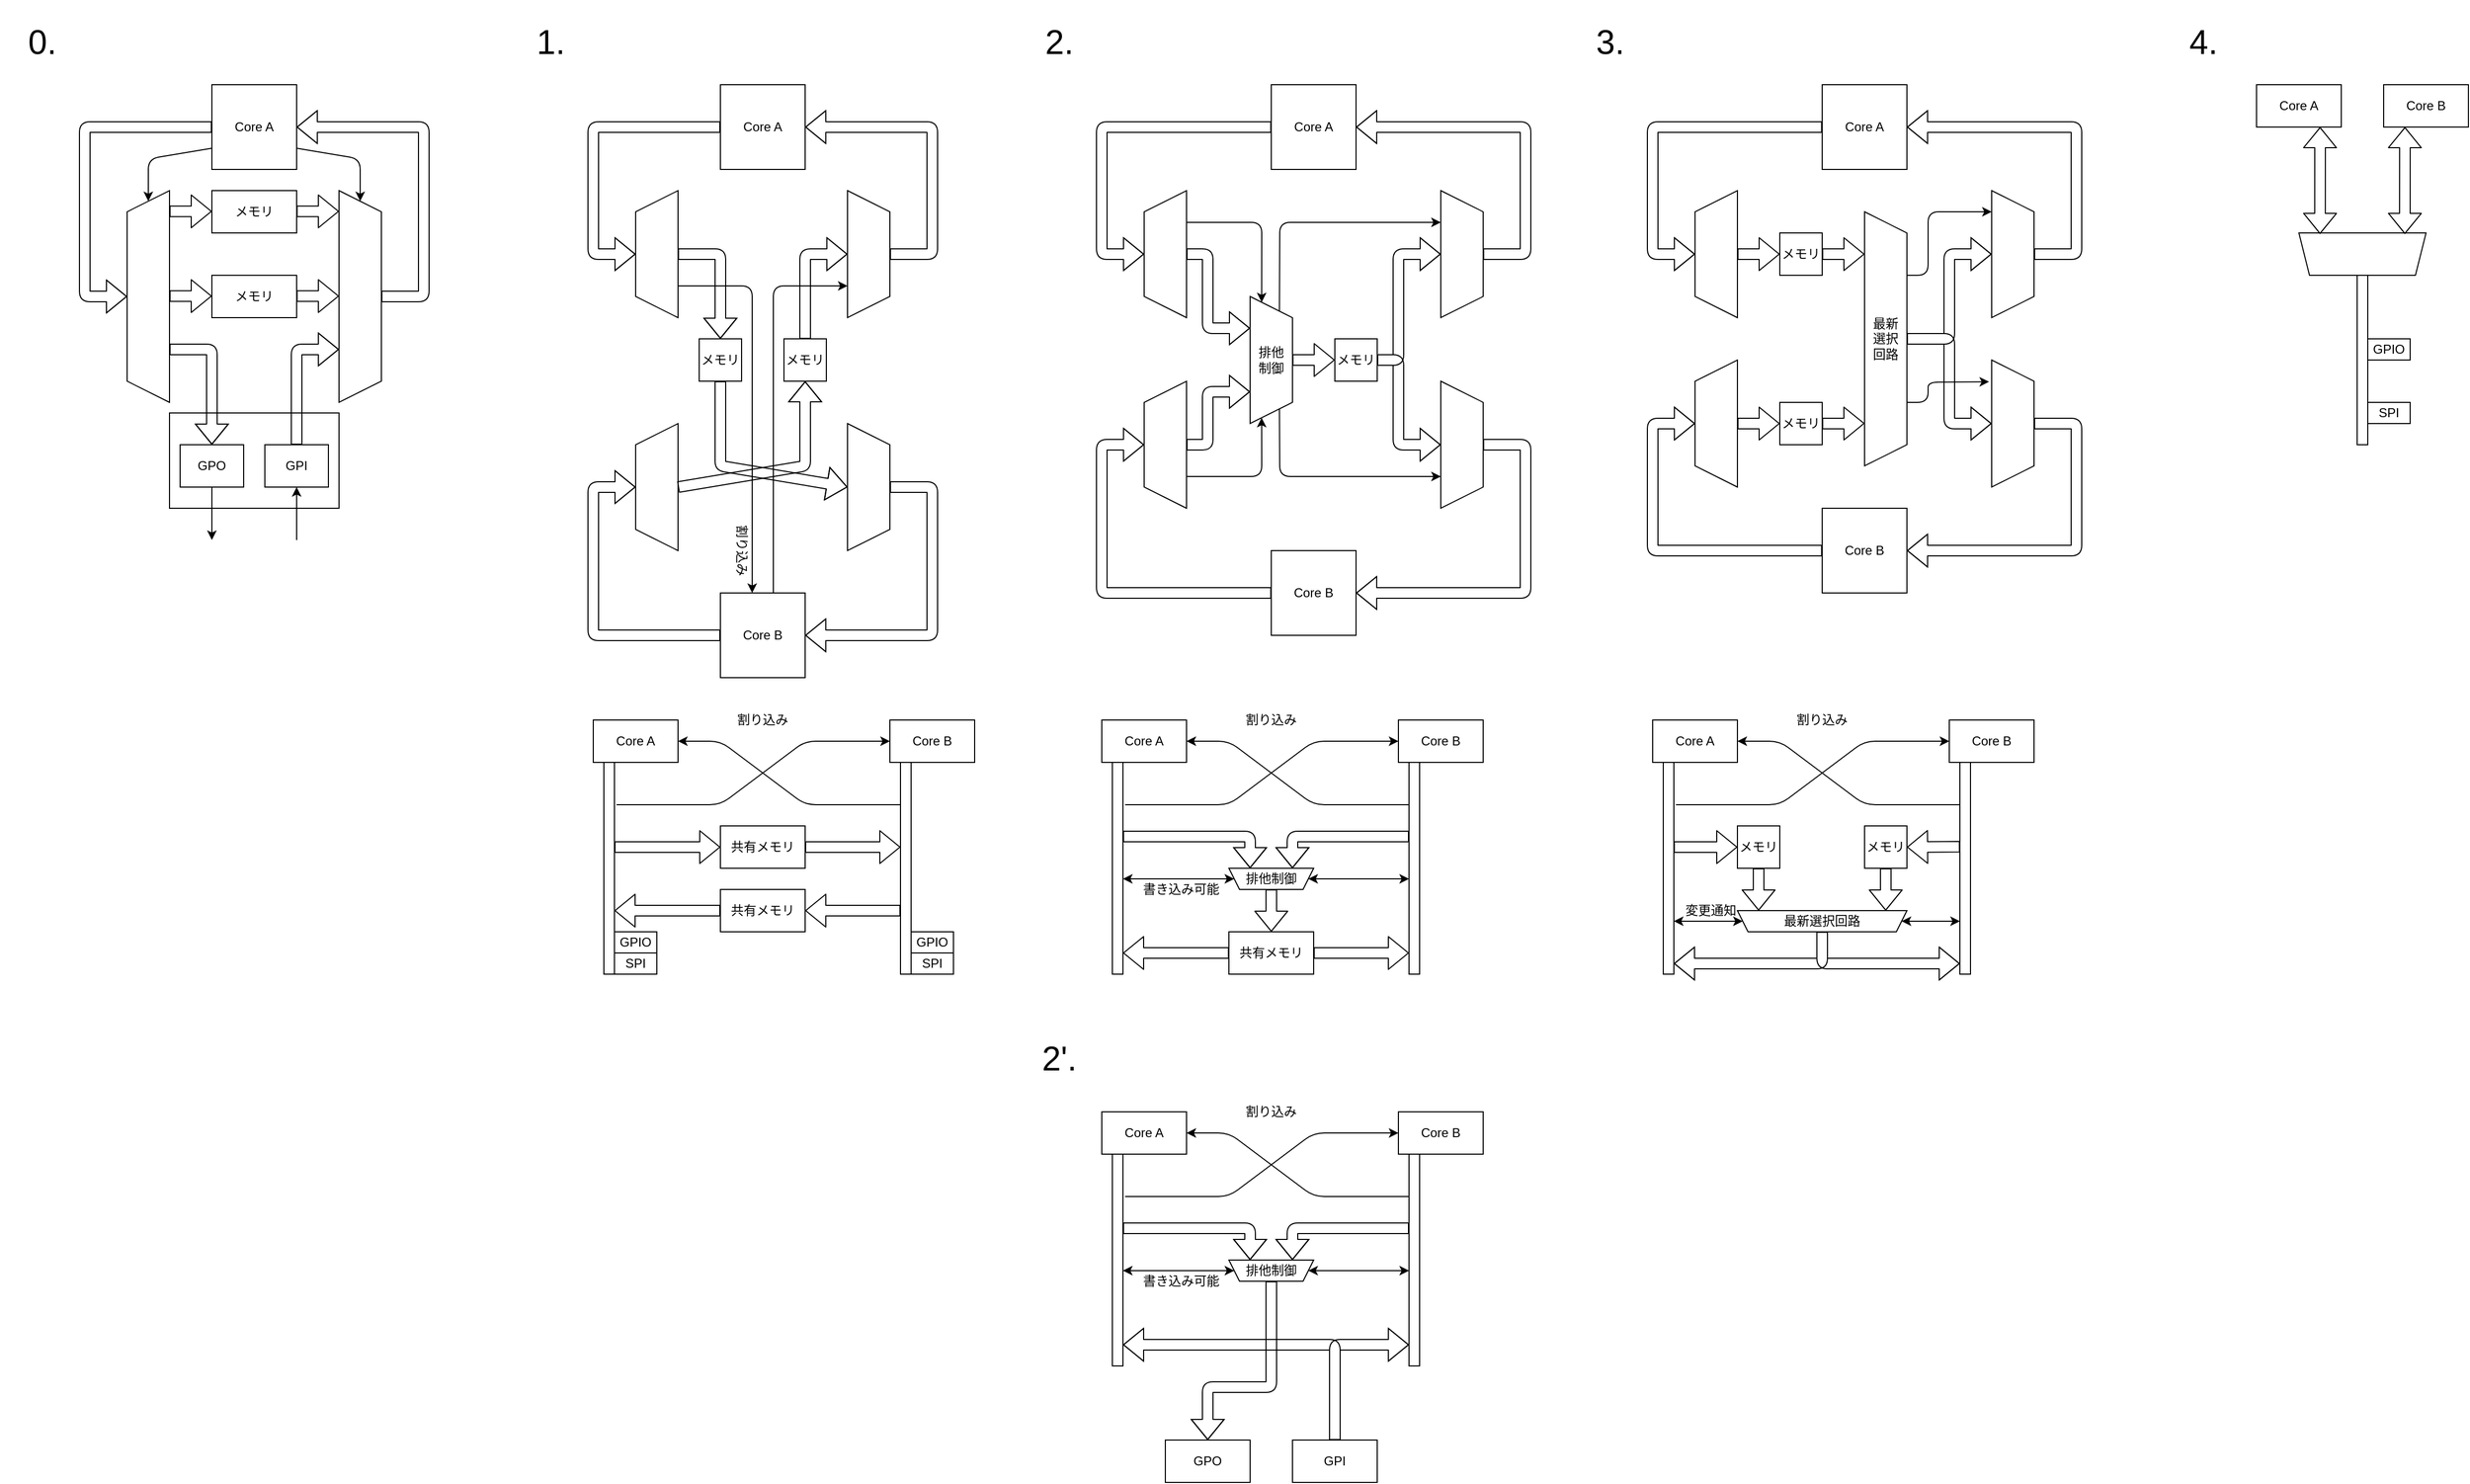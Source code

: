 <mxfile>
    <diagram id="HyEuD2uXSpXf9NE_xbJ0" name="ページ1">
        <mxGraphModel dx="564" dy="654" grid="1" gridSize="10" guides="1" tooltips="1" connect="1" arrows="1" fold="1" page="1" pageScale="1" pageWidth="3300" pageHeight="4681" math="0" shadow="0">
            <root>
                <mxCell id="0"/>
                <mxCell id="1" parent="0"/>
                <mxCell id="114" value="" style="rounded=0;whiteSpace=wrap;html=1;" vertex="1" parent="1">
                    <mxGeometry x="160" y="390" width="160" height="90" as="geometry"/>
                </mxCell>
                <mxCell id="22" value="&lt;font style=&quot;font-size: 32px&quot;&gt;1.&lt;/font&gt;" style="text;html=1;strokeColor=none;fillColor=none;align=center;verticalAlign=middle;whiteSpace=wrap;rounded=0;" parent="1" vertex="1">
                    <mxGeometry x="480" width="80" height="80" as="geometry"/>
                </mxCell>
                <mxCell id="23" value="&lt;font style=&quot;font-size: 32px&quot;&gt;2.&lt;/font&gt;" style="text;html=1;strokeColor=none;fillColor=none;align=center;verticalAlign=middle;whiteSpace=wrap;rounded=0;" parent="1" vertex="1">
                    <mxGeometry x="960" width="80" height="80" as="geometry"/>
                </mxCell>
                <mxCell id="24" value="" style="rounded=0;whiteSpace=wrap;html=1;align=left;" parent="1" vertex="1">
                    <mxGeometry x="2225" y="260" width="10" height="160" as="geometry"/>
                </mxCell>
                <mxCell id="25" value="Core A" style="rounded=0;whiteSpace=wrap;html=1;" parent="1" vertex="1">
                    <mxGeometry x="2130" y="80" width="80" height="40" as="geometry"/>
                </mxCell>
                <mxCell id="26" value="Core B" style="rounded=0;whiteSpace=wrap;html=1;" parent="1" vertex="1">
                    <mxGeometry x="2250" y="80" width="80" height="40" as="geometry"/>
                </mxCell>
                <mxCell id="28" value="" style="shape=trapezoid;perimeter=trapezoidPerimeter;whiteSpace=wrap;html=1;fixedSize=1;align=left;direction=west;size=10;" parent="1" vertex="1">
                    <mxGeometry x="2170" y="220" width="120" height="40" as="geometry"/>
                </mxCell>
                <mxCell id="29" value="" style="shape=flexArrow;endArrow=classic;startArrow=classic;html=1;entryX=0.75;entryY=1;entryDx=0;entryDy=0;exitX=0.834;exitY=0.975;exitDx=0;exitDy=0;exitPerimeter=0;" parent="1" source="28" target="25" edge="1">
                    <mxGeometry width="50" height="50" relative="1" as="geometry">
                        <mxPoint x="2120" y="200" as="sourcePoint"/>
                        <mxPoint x="2240" y="510" as="targetPoint"/>
                    </mxGeometry>
                </mxCell>
                <mxCell id="30" value="" style="shape=flexArrow;endArrow=classic;startArrow=classic;html=1;entryX=0.75;entryY=1;entryDx=0;entryDy=0;exitX=0.834;exitY=0.975;exitDx=0;exitDy=0;exitPerimeter=0;" parent="1" edge="1">
                    <mxGeometry width="50" height="50" relative="1" as="geometry">
                        <mxPoint x="2270" y="221" as="sourcePoint"/>
                        <mxPoint x="2270.08" y="120" as="targetPoint"/>
                    </mxGeometry>
                </mxCell>
                <mxCell id="33" value="SPI" style="rounded=0;whiteSpace=wrap;html=1;align=center;" parent="1" vertex="1">
                    <mxGeometry x="2235" y="380" width="40" height="20" as="geometry"/>
                </mxCell>
                <mxCell id="34" value="GPIO" style="rounded=0;whiteSpace=wrap;html=1;align=center;" parent="1" vertex="1">
                    <mxGeometry x="2235" y="320" width="40" height="20" as="geometry"/>
                </mxCell>
                <mxCell id="53" value="&lt;font style=&quot;font-size: 32px&quot;&gt;4.&lt;/font&gt;" style="text;html=1;strokeColor=none;fillColor=none;align=center;verticalAlign=middle;whiteSpace=wrap;rounded=0;" parent="1" vertex="1">
                    <mxGeometry x="2040" width="80" height="80" as="geometry"/>
                </mxCell>
                <mxCell id="58" value="&lt;font style=&quot;font-size: 32px&quot;&gt;2'.&lt;/font&gt;" style="text;html=1;strokeColor=none;fillColor=none;align=center;verticalAlign=middle;whiteSpace=wrap;rounded=0;" parent="1" vertex="1">
                    <mxGeometry x="960" y="960" width="80" height="80" as="geometry"/>
                </mxCell>
                <mxCell id="79" value="&lt;font style=&quot;font-size: 32px&quot;&gt;0.&lt;/font&gt;" style="text;html=1;strokeColor=none;fillColor=none;align=center;verticalAlign=middle;whiteSpace=wrap;rounded=0;" vertex="1" parent="1">
                    <mxGeometry width="80" height="80" as="geometry"/>
                </mxCell>
                <mxCell id="80" value="Core A" style="rounded=0;whiteSpace=wrap;html=1;" vertex="1" parent="1">
                    <mxGeometry x="200" y="80" width="80" height="80" as="geometry"/>
                </mxCell>
                <mxCell id="87" value="GPO" style="rounded=0;whiteSpace=wrap;html=1;" vertex="1" parent="1">
                    <mxGeometry x="170" y="420" width="60" height="40" as="geometry"/>
                </mxCell>
                <mxCell id="88" value="メモリ" style="rounded=0;whiteSpace=wrap;html=1;" vertex="1" parent="1">
                    <mxGeometry x="200" y="180" width="80" height="40" as="geometry"/>
                </mxCell>
                <mxCell id="91" value="" style="shape=trapezoid;perimeter=trapezoidPerimeter;whiteSpace=wrap;html=1;fixedSize=1;direction=north;" vertex="1" parent="1">
                    <mxGeometry x="120" y="180" width="40" height="200" as="geometry"/>
                </mxCell>
                <mxCell id="92" value="" style="shape=flexArrow;endArrow=classic;html=1;" edge="1" parent="1">
                    <mxGeometry width="50" height="50" relative="1" as="geometry">
                        <mxPoint x="160" y="199.58" as="sourcePoint"/>
                        <mxPoint x="200" y="199.58" as="targetPoint"/>
                    </mxGeometry>
                </mxCell>
                <mxCell id="93" value="メモリ" style="rounded=0;whiteSpace=wrap;html=1;" vertex="1" parent="1">
                    <mxGeometry x="200" y="260" width="80" height="40" as="geometry"/>
                </mxCell>
                <mxCell id="94" value="" style="shape=flexArrow;endArrow=classic;html=1;" edge="1" parent="1">
                    <mxGeometry width="50" height="50" relative="1" as="geometry">
                        <mxPoint x="160" y="279.58" as="sourcePoint"/>
                        <mxPoint x="200" y="279.58" as="targetPoint"/>
                    </mxGeometry>
                </mxCell>
                <mxCell id="99" value="" style="shape=flexArrow;endArrow=classic;html=1;" edge="1" parent="1">
                    <mxGeometry width="50" height="50" relative="1" as="geometry">
                        <mxPoint x="280" y="199.58" as="sourcePoint"/>
                        <mxPoint x="320" y="199.58" as="targetPoint"/>
                    </mxGeometry>
                </mxCell>
                <mxCell id="100" value="" style="shape=flexArrow;endArrow=classic;html=1;" edge="1" parent="1">
                    <mxGeometry width="50" height="50" relative="1" as="geometry">
                        <mxPoint x="280" y="279.58" as="sourcePoint"/>
                        <mxPoint x="320" y="279.58" as="targetPoint"/>
                    </mxGeometry>
                </mxCell>
                <mxCell id="101" value="" style="shape=trapezoid;perimeter=trapezoidPerimeter;whiteSpace=wrap;html=1;fixedSize=1;direction=south;" vertex="1" parent="1">
                    <mxGeometry x="320" y="180" width="40" height="200" as="geometry"/>
                </mxCell>
                <mxCell id="102" value="" style="shape=flexArrow;endArrow=classic;html=1;exitX=0;exitY=0.5;exitDx=0;exitDy=0;entryX=0.5;entryY=0;entryDx=0;entryDy=0;" edge="1" parent="1" source="80" target="91">
                    <mxGeometry width="50" height="50" relative="1" as="geometry">
                        <mxPoint x="20" y="470" as="sourcePoint"/>
                        <mxPoint x="70" y="420" as="targetPoint"/>
                        <Array as="points">
                            <mxPoint x="80" y="120"/>
                            <mxPoint x="80" y="280"/>
                        </Array>
                    </mxGeometry>
                </mxCell>
                <mxCell id="103" value="" style="shape=flexArrow;endArrow=classic;html=1;exitX=0.5;exitY=0;exitDx=0;exitDy=0;entryX=1;entryY=0.5;entryDx=0;entryDy=0;" edge="1" parent="1" source="101" target="80">
                    <mxGeometry width="50" height="50" relative="1" as="geometry">
                        <mxPoint x="450" y="270" as="sourcePoint"/>
                        <mxPoint x="500" y="220" as="targetPoint"/>
                        <Array as="points">
                            <mxPoint x="400" y="280"/>
                            <mxPoint x="400" y="120"/>
                        </Array>
                    </mxGeometry>
                </mxCell>
                <mxCell id="104" value="" style="endArrow=classic;html=1;exitX=0;exitY=0.75;exitDx=0;exitDy=0;entryX=1;entryY=0.5;entryDx=0;entryDy=0;" edge="1" parent="1" source="80" target="91">
                    <mxGeometry width="50" height="50" relative="1" as="geometry">
                        <mxPoint y="450" as="sourcePoint"/>
                        <mxPoint x="50" y="400" as="targetPoint"/>
                        <Array as="points">
                            <mxPoint x="140" y="150"/>
                        </Array>
                    </mxGeometry>
                </mxCell>
                <mxCell id="105" value="" style="endArrow=classic;html=1;exitX=1;exitY=0.75;exitDx=0;exitDy=0;entryX=0;entryY=0.5;entryDx=0;entryDy=0;" edge="1" parent="1" source="80" target="101">
                    <mxGeometry width="50" height="50" relative="1" as="geometry">
                        <mxPoint x="540" y="180" as="sourcePoint"/>
                        <mxPoint x="590" y="130" as="targetPoint"/>
                        <Array as="points">
                            <mxPoint x="340" y="150"/>
                        </Array>
                    </mxGeometry>
                </mxCell>
                <mxCell id="106" value="" style="shape=flexArrow;endArrow=classic;html=1;exitX=0.25;exitY=1;exitDx=0;exitDy=0;" edge="1" parent="1" source="91">
                    <mxGeometry width="50" height="50" relative="1" as="geometry">
                        <mxPoint x="180" y="610" as="sourcePoint"/>
                        <mxPoint x="200" y="420" as="targetPoint"/>
                        <Array as="points">
                            <mxPoint x="200" y="330"/>
                        </Array>
                    </mxGeometry>
                </mxCell>
                <mxCell id="107" value="GPI" style="rounded=0;whiteSpace=wrap;html=1;" vertex="1" parent="1">
                    <mxGeometry x="250" y="420" width="60" height="40" as="geometry"/>
                </mxCell>
                <mxCell id="111" value="" style="endArrow=classic;html=1;exitX=0.5;exitY=1;exitDx=0;exitDy=0;" edge="1" parent="1" source="87">
                    <mxGeometry width="50" height="50" relative="1" as="geometry">
                        <mxPoint x="170" y="590" as="sourcePoint"/>
                        <mxPoint x="200" y="510" as="targetPoint"/>
                    </mxGeometry>
                </mxCell>
                <mxCell id="112" value="" style="endArrow=classic;html=1;entryX=0.5;entryY=1;entryDx=0;entryDy=0;" edge="1" parent="1" target="107">
                    <mxGeometry width="50" height="50" relative="1" as="geometry">
                        <mxPoint x="280" y="510" as="sourcePoint"/>
                        <mxPoint x="340" y="530" as="targetPoint"/>
                    </mxGeometry>
                </mxCell>
                <mxCell id="113" value="" style="shape=flexArrow;endArrow=classic;html=1;exitX=0.5;exitY=0;exitDx=0;exitDy=0;entryX=0.75;entryY=1;entryDx=0;entryDy=0;" edge="1" parent="1" source="107" target="101">
                    <mxGeometry width="50" height="50" relative="1" as="geometry">
                        <mxPoint x="430" y="550" as="sourcePoint"/>
                        <mxPoint x="480" y="500" as="targetPoint"/>
                        <Array as="points">
                            <mxPoint x="280" y="330"/>
                        </Array>
                    </mxGeometry>
                </mxCell>
                <mxCell id="116" value="Core A" style="rounded=0;whiteSpace=wrap;html=1;" vertex="1" parent="1">
                    <mxGeometry x="680" y="80" width="80" height="80" as="geometry"/>
                </mxCell>
                <mxCell id="117" value="メモリ" style="rounded=0;whiteSpace=wrap;html=1;" vertex="1" parent="1">
                    <mxGeometry x="660" y="320" width="40" height="40" as="geometry"/>
                </mxCell>
                <mxCell id="119" value="" style="shape=trapezoid;perimeter=trapezoidPerimeter;whiteSpace=wrap;html=1;fixedSize=1;direction=north;" vertex="1" parent="1">
                    <mxGeometry x="600" y="180" width="40" height="120" as="geometry"/>
                </mxCell>
                <mxCell id="125" value="" style="shape=trapezoid;perimeter=trapezoidPerimeter;whiteSpace=wrap;html=1;fixedSize=1;direction=south;" vertex="1" parent="1">
                    <mxGeometry x="800" y="180" width="40" height="120" as="geometry"/>
                </mxCell>
                <mxCell id="126" value="" style="shape=flexArrow;endArrow=classic;html=1;exitX=0;exitY=0.5;exitDx=0;exitDy=0;entryX=0.5;entryY=0;entryDx=0;entryDy=0;" edge="1" parent="1" source="116" target="119">
                    <mxGeometry width="50" height="50" relative="1" as="geometry">
                        <mxPoint x="500" y="470" as="sourcePoint"/>
                        <mxPoint x="550" y="420" as="targetPoint"/>
                        <Array as="points">
                            <mxPoint x="560" y="120"/>
                            <mxPoint x="560" y="240"/>
                        </Array>
                    </mxGeometry>
                </mxCell>
                <mxCell id="127" value="" style="shape=flexArrow;endArrow=classic;html=1;exitX=0.5;exitY=0;exitDx=0;exitDy=0;entryX=1;entryY=0.5;entryDx=0;entryDy=0;" edge="1" parent="1" source="125" target="116">
                    <mxGeometry width="50" height="50" relative="1" as="geometry">
                        <mxPoint x="930" y="270" as="sourcePoint"/>
                        <mxPoint x="980" y="220" as="targetPoint"/>
                        <Array as="points">
                            <mxPoint x="880" y="240"/>
                            <mxPoint x="880" y="120"/>
                        </Array>
                    </mxGeometry>
                </mxCell>
                <mxCell id="130" value="" style="shape=flexArrow;endArrow=classic;html=1;exitX=0.5;exitY=1;exitDx=0;exitDy=0;entryX=0.5;entryY=0;entryDx=0;entryDy=0;" edge="1" parent="1" source="119" target="117">
                    <mxGeometry width="50" height="50" relative="1" as="geometry">
                        <mxPoint x="660" y="610" as="sourcePoint"/>
                        <mxPoint x="680" y="420" as="targetPoint"/>
                        <Array as="points">
                            <mxPoint x="680" y="240"/>
                        </Array>
                    </mxGeometry>
                </mxCell>
                <mxCell id="131" value="メモリ" style="rounded=0;whiteSpace=wrap;html=1;" vertex="1" parent="1">
                    <mxGeometry x="740" y="320" width="40" height="40" as="geometry"/>
                </mxCell>
                <mxCell id="134" value="" style="shape=flexArrow;endArrow=classic;html=1;exitX=0.5;exitY=0;exitDx=0;exitDy=0;entryX=0.5;entryY=1;entryDx=0;entryDy=0;" edge="1" parent="1" source="131" target="125">
                    <mxGeometry width="50" height="50" relative="1" as="geometry">
                        <mxPoint x="910" y="550" as="sourcePoint"/>
                        <mxPoint x="960" y="500" as="targetPoint"/>
                        <Array as="points">
                            <mxPoint x="760" y="240"/>
                        </Array>
                    </mxGeometry>
                </mxCell>
                <mxCell id="137" value="Core B" style="rounded=0;whiteSpace=wrap;html=1;" vertex="1" parent="1">
                    <mxGeometry x="680" y="560" width="80" height="80" as="geometry"/>
                </mxCell>
                <mxCell id="138" value="" style="shape=trapezoid;perimeter=trapezoidPerimeter;whiteSpace=wrap;html=1;fixedSize=1;direction=north;" vertex="1" parent="1">
                    <mxGeometry x="600" y="400" width="40" height="120" as="geometry"/>
                </mxCell>
                <mxCell id="139" value="" style="shape=trapezoid;perimeter=trapezoidPerimeter;whiteSpace=wrap;html=1;fixedSize=1;direction=south;" vertex="1" parent="1">
                    <mxGeometry x="800" y="400" width="40" height="120" as="geometry"/>
                </mxCell>
                <mxCell id="140" value="" style="shape=flexArrow;endArrow=classic;html=1;exitX=0;exitY=0.5;exitDx=0;exitDy=0;entryX=0.5;entryY=0;entryDx=0;entryDy=0;" edge="1" parent="1" source="137" target="138">
                    <mxGeometry width="50" height="50" relative="1" as="geometry">
                        <mxPoint x="500" y="950" as="sourcePoint"/>
                        <mxPoint x="550" y="900" as="targetPoint"/>
                        <Array as="points">
                            <mxPoint x="560" y="600"/>
                            <mxPoint x="560" y="460"/>
                        </Array>
                    </mxGeometry>
                </mxCell>
                <mxCell id="141" value="" style="shape=flexArrow;endArrow=classic;html=1;exitX=0.5;exitY=0;exitDx=0;exitDy=0;entryX=1;entryY=0.5;entryDx=0;entryDy=0;" edge="1" parent="1" source="139" target="137">
                    <mxGeometry width="50" height="50" relative="1" as="geometry">
                        <mxPoint x="930" y="750" as="sourcePoint"/>
                        <mxPoint x="980" y="700" as="targetPoint"/>
                        <Array as="points">
                            <mxPoint x="880" y="460"/>
                            <mxPoint x="880" y="600"/>
                        </Array>
                    </mxGeometry>
                </mxCell>
                <mxCell id="144" value="" style="shape=flexArrow;endArrow=classic;html=1;exitX=0.5;exitY=1;exitDx=0;exitDy=0;entryX=0.5;entryY=1;entryDx=0;entryDy=0;" edge="1" parent="1" source="117" target="139">
                    <mxGeometry width="50" height="50" relative="1" as="geometry">
                        <mxPoint x="700" y="560" as="sourcePoint"/>
                        <mxPoint x="750" y="510" as="targetPoint"/>
                        <Array as="points">
                            <mxPoint x="680" y="440"/>
                        </Array>
                    </mxGeometry>
                </mxCell>
                <mxCell id="145" value="" style="shape=flexArrow;endArrow=classic;html=1;exitX=0.5;exitY=1;exitDx=0;exitDy=0;entryX=0.5;entryY=1;entryDx=0;entryDy=0;" edge="1" parent="1" source="138" target="131">
                    <mxGeometry width="50" height="50" relative="1" as="geometry">
                        <mxPoint x="970" y="460" as="sourcePoint"/>
                        <mxPoint x="1020" y="410" as="targetPoint"/>
                        <Array as="points">
                            <mxPoint x="760" y="440"/>
                        </Array>
                    </mxGeometry>
                </mxCell>
                <mxCell id="147" value="" style="endArrow=classic;html=1;exitX=0.25;exitY=1;exitDx=0;exitDy=0;entryX=0.375;entryY=0;entryDx=0;entryDy=0;entryPerimeter=0;" edge="1" parent="1" source="119" target="137">
                    <mxGeometry width="50" height="50" relative="1" as="geometry">
                        <mxPoint x="1010" y="400" as="sourcePoint"/>
                        <mxPoint x="1060" y="350" as="targetPoint"/>
                        <Array as="points">
                            <mxPoint x="710" y="270"/>
                        </Array>
                    </mxGeometry>
                </mxCell>
                <mxCell id="148" value="割り込み" style="text;html=1;strokeColor=none;fillColor=none;align=center;verticalAlign=middle;whiteSpace=wrap;rounded=0;rotation=90;" vertex="1" parent="1">
                    <mxGeometry x="660" y="510" width="80" height="20" as="geometry"/>
                </mxCell>
                <mxCell id="150" value="" style="endArrow=classic;html=1;entryX=0.75;entryY=1;entryDx=0;entryDy=0;exitX=0.625;exitY=0;exitDx=0;exitDy=0;exitPerimeter=0;" edge="1" parent="1" source="137" target="125">
                    <mxGeometry width="50" height="50" relative="1" as="geometry">
                        <mxPoint x="730" y="540" as="sourcePoint"/>
                        <mxPoint x="950" y="320" as="targetPoint"/>
                        <Array as="points">
                            <mxPoint x="730" y="270"/>
                        </Array>
                    </mxGeometry>
                </mxCell>
                <mxCell id="151" value="Core A" style="rounded=0;whiteSpace=wrap;html=1;" vertex="1" parent="1">
                    <mxGeometry x="1200" y="80" width="80" height="80" as="geometry"/>
                </mxCell>
                <mxCell id="152" value="メモリ" style="rounded=0;whiteSpace=wrap;html=1;" vertex="1" parent="1">
                    <mxGeometry x="1260" y="320" width="40" height="40" as="geometry"/>
                </mxCell>
                <mxCell id="153" value="" style="shape=trapezoid;perimeter=trapezoidPerimeter;whiteSpace=wrap;html=1;fixedSize=1;direction=north;" vertex="1" parent="1">
                    <mxGeometry x="1080" y="180" width="40" height="120" as="geometry"/>
                </mxCell>
                <mxCell id="154" value="" style="shape=trapezoid;perimeter=trapezoidPerimeter;whiteSpace=wrap;html=1;fixedSize=1;direction=south;" vertex="1" parent="1">
                    <mxGeometry x="1360" y="180" width="40" height="120" as="geometry"/>
                </mxCell>
                <mxCell id="155" value="" style="shape=flexArrow;endArrow=classic;html=1;exitX=0;exitY=0.5;exitDx=0;exitDy=0;entryX=0.5;entryY=0;entryDx=0;entryDy=0;" edge="1" parent="1" source="151" target="153">
                    <mxGeometry width="50" height="50" relative="1" as="geometry">
                        <mxPoint x="980" y="470" as="sourcePoint"/>
                        <mxPoint x="1030" y="420" as="targetPoint"/>
                        <Array as="points">
                            <mxPoint x="1040" y="120"/>
                            <mxPoint x="1040" y="240"/>
                        </Array>
                    </mxGeometry>
                </mxCell>
                <mxCell id="156" value="" style="shape=flexArrow;endArrow=classic;html=1;exitX=0.5;exitY=0;exitDx=0;exitDy=0;entryX=1;entryY=0.5;entryDx=0;entryDy=0;" edge="1" parent="1" source="154" target="151">
                    <mxGeometry width="50" height="50" relative="1" as="geometry">
                        <mxPoint x="1450" y="270" as="sourcePoint"/>
                        <mxPoint x="1500" y="220" as="targetPoint"/>
                        <Array as="points">
                            <mxPoint x="1440" y="240"/>
                            <mxPoint x="1440" y="120"/>
                        </Array>
                    </mxGeometry>
                </mxCell>
                <mxCell id="160" value="Core B" style="rounded=0;whiteSpace=wrap;html=1;" vertex="1" parent="1">
                    <mxGeometry x="1200" y="520" width="80" height="80" as="geometry"/>
                </mxCell>
                <mxCell id="161" value="" style="shape=trapezoid;perimeter=trapezoidPerimeter;whiteSpace=wrap;html=1;fixedSize=1;direction=north;" vertex="1" parent="1">
                    <mxGeometry x="1080" y="360" width="40" height="120" as="geometry"/>
                </mxCell>
                <mxCell id="162" value="" style="shape=trapezoid;perimeter=trapezoidPerimeter;whiteSpace=wrap;html=1;fixedSize=1;direction=south;" vertex="1" parent="1">
                    <mxGeometry x="1360" y="360" width="40" height="120" as="geometry"/>
                </mxCell>
                <mxCell id="163" value="" style="shape=flexArrow;endArrow=classic;html=1;exitX=0;exitY=0.5;exitDx=0;exitDy=0;entryX=0.5;entryY=0;entryDx=0;entryDy=0;" edge="1" parent="1" source="160" target="161">
                    <mxGeometry width="50" height="50" relative="1" as="geometry">
                        <mxPoint x="980" y="910" as="sourcePoint"/>
                        <mxPoint x="1030" y="860" as="targetPoint"/>
                        <Array as="points">
                            <mxPoint x="1040" y="560"/>
                            <mxPoint x="1040" y="420"/>
                        </Array>
                    </mxGeometry>
                </mxCell>
                <mxCell id="164" value="" style="shape=flexArrow;endArrow=classic;html=1;exitX=0.5;exitY=0;exitDx=0;exitDy=0;entryX=1;entryY=0.5;entryDx=0;entryDy=0;" edge="1" parent="1" source="162" target="160">
                    <mxGeometry width="50" height="50" relative="1" as="geometry">
                        <mxPoint x="1450" y="710" as="sourcePoint"/>
                        <mxPoint x="1500" y="660" as="targetPoint"/>
                        <Array as="points">
                            <mxPoint x="1440" y="420"/>
                            <mxPoint x="1440" y="560"/>
                        </Array>
                    </mxGeometry>
                </mxCell>
                <mxCell id="170" value="" style="shape=flexArrow;endArrow=classic;html=1;entryX=0.5;entryY=1;entryDx=0;entryDy=0;" edge="1" parent="1" target="154">
                    <mxGeometry width="50" height="50" relative="1" as="geometry">
                        <mxPoint x="1300" y="340" as="sourcePoint"/>
                        <mxPoint x="1480" y="310" as="targetPoint"/>
                        <Array as="points">
                            <mxPoint x="1320" y="340"/>
                            <mxPoint x="1320" y="240"/>
                        </Array>
                    </mxGeometry>
                </mxCell>
                <mxCell id="173" value="" style="shape=flexArrow;endArrow=classic;html=1;entryX=0.5;entryY=1;entryDx=0;entryDy=0;" edge="1" parent="1" target="162">
                    <mxGeometry width="50" height="50" relative="1" as="geometry">
                        <mxPoint x="1300" y="340" as="sourcePoint"/>
                        <mxPoint x="1550" y="300" as="targetPoint"/>
                        <Array as="points">
                            <mxPoint x="1320" y="340"/>
                            <mxPoint x="1320" y="420"/>
                        </Array>
                    </mxGeometry>
                </mxCell>
                <mxCell id="174" value="排他&lt;br&gt;制御" style="shape=trapezoid;perimeter=trapezoidPerimeter;whiteSpace=wrap;html=1;fixedSize=1;direction=south;" vertex="1" parent="1">
                    <mxGeometry x="1180" y="280" width="40" height="120" as="geometry"/>
                </mxCell>
                <mxCell id="176" value="" style="shape=flexArrow;endArrow=classic;html=1;exitX=0.5;exitY=1;exitDx=0;exitDy=0;entryX=0.75;entryY=1;entryDx=0;entryDy=0;" edge="1" parent="1" source="161" target="174">
                    <mxGeometry width="50" height="50" relative="1" as="geometry">
                        <mxPoint x="1150" y="500" as="sourcePoint"/>
                        <mxPoint x="1200" y="450" as="targetPoint"/>
                        <Array as="points">
                            <mxPoint x="1140" y="420"/>
                            <mxPoint x="1140" y="370"/>
                        </Array>
                    </mxGeometry>
                </mxCell>
                <mxCell id="177" value="" style="shape=flexArrow;endArrow=classic;html=1;exitX=0.5;exitY=1;exitDx=0;exitDy=0;entryX=0.25;entryY=1;entryDx=0;entryDy=0;" edge="1" parent="1" source="153" target="174">
                    <mxGeometry width="50" height="50" relative="1" as="geometry">
                        <mxPoint x="1170" y="250" as="sourcePoint"/>
                        <mxPoint x="1220" y="200" as="targetPoint"/>
                        <Array as="points">
                            <mxPoint x="1140" y="240"/>
                            <mxPoint x="1140" y="310"/>
                        </Array>
                    </mxGeometry>
                </mxCell>
                <mxCell id="178" value="" style="shape=flexArrow;endArrow=classic;html=1;exitX=0.5;exitY=0;exitDx=0;exitDy=0;entryX=0;entryY=0.5;entryDx=0;entryDy=0;" edge="1" parent="1" source="174" target="152">
                    <mxGeometry width="50" height="50" relative="1" as="geometry">
                        <mxPoint x="1410" y="370" as="sourcePoint"/>
                        <mxPoint x="1460" y="320" as="targetPoint"/>
                    </mxGeometry>
                </mxCell>
                <mxCell id="180" value="" style="endArrow=classic;html=1;exitX=0.25;exitY=1;exitDx=0;exitDy=0;entryX=1;entryY=0.75;entryDx=0;entryDy=0;" edge="1" parent="1" source="161" target="174">
                    <mxGeometry width="50" height="50" relative="1" as="geometry">
                        <mxPoint x="1170" y="510" as="sourcePoint"/>
                        <mxPoint x="1220" y="460" as="targetPoint"/>
                        <Array as="points">
                            <mxPoint x="1191" y="450"/>
                        </Array>
                    </mxGeometry>
                </mxCell>
                <mxCell id="181" value="" style="endArrow=classic;html=1;exitX=1;exitY=0.25;exitDx=0;exitDy=0;entryX=0.75;entryY=1;entryDx=0;entryDy=0;" edge="1" parent="1" source="174" target="162">
                    <mxGeometry width="50" height="50" relative="1" as="geometry">
                        <mxPoint x="1240" y="500" as="sourcePoint"/>
                        <mxPoint x="1290" y="450" as="targetPoint"/>
                        <Array as="points">
                            <mxPoint x="1208" y="450"/>
                        </Array>
                    </mxGeometry>
                </mxCell>
                <mxCell id="182" value="" style="endArrow=classic;html=1;exitX=0.75;exitY=1;exitDx=0;exitDy=0;entryX=0;entryY=0.75;entryDx=0;entryDy=0;" edge="1" parent="1" source="153" target="174">
                    <mxGeometry width="50" height="50" relative="1" as="geometry">
                        <mxPoint x="1200" y="240" as="sourcePoint"/>
                        <mxPoint x="1250" y="190" as="targetPoint"/>
                        <Array as="points">
                            <mxPoint x="1191" y="210"/>
                        </Array>
                    </mxGeometry>
                </mxCell>
                <mxCell id="183" value="" style="endArrow=classic;html=1;exitX=0;exitY=0.25;exitDx=0;exitDy=0;entryX=0.25;entryY=1;entryDx=0;entryDy=0;" edge="1" parent="1" source="174" target="154">
                    <mxGeometry width="50" height="50" relative="1" as="geometry">
                        <mxPoint x="1230" y="250" as="sourcePoint"/>
                        <mxPoint x="1280" y="200" as="targetPoint"/>
                        <Array as="points">
                            <mxPoint x="1208" y="210"/>
                        </Array>
                    </mxGeometry>
                </mxCell>
                <mxCell id="235" value="" style="rounded=0;whiteSpace=wrap;html=1;align=left;" vertex="1" parent="1">
                    <mxGeometry x="570" y="720" width="10" height="200" as="geometry"/>
                </mxCell>
                <mxCell id="236" value="Core A" style="rounded=0;whiteSpace=wrap;html=1;" vertex="1" parent="1">
                    <mxGeometry x="560" y="680" width="80" height="40" as="geometry"/>
                </mxCell>
                <mxCell id="237" value="Core B" style="rounded=0;whiteSpace=wrap;html=1;" vertex="1" parent="1">
                    <mxGeometry x="840" y="680" width="80" height="40" as="geometry"/>
                </mxCell>
                <mxCell id="241" value="SPI" style="rounded=0;whiteSpace=wrap;html=1;align=center;" vertex="1" parent="1">
                    <mxGeometry x="580" y="900" width="40" height="20" as="geometry"/>
                </mxCell>
                <mxCell id="242" value="共有メモリ" style="rounded=0;whiteSpace=wrap;html=1;align=center;" vertex="1" parent="1">
                    <mxGeometry x="680" y="780" width="80" height="40" as="geometry"/>
                </mxCell>
                <mxCell id="243" value="" style="rounded=0;whiteSpace=wrap;html=1;align=left;" vertex="1" parent="1">
                    <mxGeometry x="850" y="720" width="10" height="200" as="geometry"/>
                </mxCell>
                <mxCell id="245" value="GPIO" style="rounded=0;whiteSpace=wrap;html=1;align=center;" vertex="1" parent="1">
                    <mxGeometry x="580" y="880" width="40" height="20" as="geometry"/>
                </mxCell>
                <mxCell id="249" value="" style="shape=flexArrow;endArrow=classic;html=1;exitX=1;exitY=0.4;exitDx=0;exitDy=0;entryX=0;entryY=0.5;entryDx=0;entryDy=0;exitPerimeter=0;" edge="1" parent="1" source="235" target="242">
                    <mxGeometry width="50" height="50" relative="1" as="geometry">
                        <mxPoint x="410" y="890" as="sourcePoint"/>
                        <mxPoint x="460" y="840" as="targetPoint"/>
                    </mxGeometry>
                </mxCell>
                <mxCell id="250" value="" style="shape=flexArrow;endArrow=classic;html=1;exitX=1;exitY=0.5;exitDx=0;exitDy=0;entryX=0;entryY=0.4;entryDx=0;entryDy=0;entryPerimeter=0;" edge="1" parent="1" source="242" target="243">
                    <mxGeometry width="50" height="50" relative="1" as="geometry">
                        <mxPoint x="430" y="910" as="sourcePoint"/>
                        <mxPoint x="480" y="860" as="targetPoint"/>
                    </mxGeometry>
                </mxCell>
                <mxCell id="251" value="共有メモリ" style="rounded=0;whiteSpace=wrap;html=1;align=center;" vertex="1" parent="1">
                    <mxGeometry x="680" y="840" width="80" height="40" as="geometry"/>
                </mxCell>
                <mxCell id="252" value="" style="shape=flexArrow;endArrow=none;html=1;exitX=1;exitY=0.25;exitDx=0;exitDy=0;entryX=0;entryY=0.5;entryDx=0;entryDy=0;startArrow=block;endFill=0;" edge="1" parent="1" target="251">
                    <mxGeometry width="50" height="50" relative="1" as="geometry">
                        <mxPoint x="580" y="860" as="sourcePoint"/>
                        <mxPoint x="460" y="900" as="targetPoint"/>
                    </mxGeometry>
                </mxCell>
                <mxCell id="253" value="" style="shape=flexArrow;endArrow=none;html=1;exitX=1;exitY=0.5;exitDx=0;exitDy=0;entryX=0;entryY=0.25;entryDx=0;entryDy=0;startArrow=block;startFill=0;endFill=0;" edge="1" parent="1" source="251">
                    <mxGeometry width="50" height="50" relative="1" as="geometry">
                        <mxPoint x="430" y="970" as="sourcePoint"/>
                        <mxPoint x="850" y="860" as="targetPoint"/>
                    </mxGeometry>
                </mxCell>
                <mxCell id="254" value="" style="endArrow=classic;html=1;entryX=0;entryY=0.5;entryDx=0;entryDy=0;" edge="1" parent="1" target="237">
                    <mxGeometry width="50" height="50" relative="1" as="geometry">
                        <mxPoint x="582" y="760" as="sourcePoint"/>
                        <mxPoint x="800" y="710" as="targetPoint"/>
                        <Array as="points">
                            <mxPoint x="680" y="760"/>
                            <mxPoint x="760" y="700"/>
                        </Array>
                    </mxGeometry>
                </mxCell>
                <mxCell id="255" value="SPI" style="rounded=0;whiteSpace=wrap;html=1;align=center;" vertex="1" parent="1">
                    <mxGeometry x="860" y="900" width="40" height="20" as="geometry"/>
                </mxCell>
                <mxCell id="256" value="GPIO" style="rounded=0;whiteSpace=wrap;html=1;align=center;" vertex="1" parent="1">
                    <mxGeometry x="860" y="880" width="40" height="20" as="geometry"/>
                </mxCell>
                <mxCell id="259" value="" style="rounded=0;whiteSpace=wrap;html=1;align=left;" vertex="1" parent="1">
                    <mxGeometry x="1050" y="720" width="10" height="200" as="geometry"/>
                </mxCell>
                <mxCell id="260" value="Core A" style="rounded=0;whiteSpace=wrap;html=1;" vertex="1" parent="1">
                    <mxGeometry x="1040" y="680" width="80" height="40" as="geometry"/>
                </mxCell>
                <mxCell id="261" value="Core B" style="rounded=0;whiteSpace=wrap;html=1;" vertex="1" parent="1">
                    <mxGeometry x="1320" y="680" width="80" height="40" as="geometry"/>
                </mxCell>
                <mxCell id="264" value="" style="rounded=0;whiteSpace=wrap;html=1;align=left;" vertex="1" parent="1">
                    <mxGeometry x="1330" y="720" width="10" height="200" as="geometry"/>
                </mxCell>
                <mxCell id="268" value="共有メモリ" style="rounded=0;whiteSpace=wrap;html=1;align=center;" vertex="1" parent="1">
                    <mxGeometry x="1160" y="880" width="80" height="40" as="geometry"/>
                </mxCell>
                <mxCell id="271" value="" style="endArrow=classic;html=1;entryX=0;entryY=0.5;entryDx=0;entryDy=0;" edge="1" parent="1" target="261">
                    <mxGeometry width="50" height="50" relative="1" as="geometry">
                        <mxPoint x="1062" y="760" as="sourcePoint"/>
                        <mxPoint x="1280" y="710" as="targetPoint"/>
                        <Array as="points">
                            <mxPoint x="1160" y="760"/>
                            <mxPoint x="1240" y="700"/>
                        </Array>
                    </mxGeometry>
                </mxCell>
                <mxCell id="277" value="" style="shape=flexArrow;endArrow=classic;html=1;exitX=0;exitY=0.5;exitDx=0;exitDy=0;entryX=1;entryY=0.9;entryDx=0;entryDy=0;entryPerimeter=0;" edge="1" parent="1" source="268" target="259">
                    <mxGeometry width="50" height="50" relative="1" as="geometry">
                        <mxPoint x="1070" y="880" as="sourcePoint"/>
                        <mxPoint x="1120" y="830" as="targetPoint"/>
                    </mxGeometry>
                </mxCell>
                <mxCell id="278" value="" style="shape=flexArrow;endArrow=classic;html=1;exitX=1;exitY=0.5;exitDx=0;exitDy=0;entryX=0;entryY=0.9;entryDx=0;entryDy=0;entryPerimeter=0;" edge="1" parent="1" source="268" target="264">
                    <mxGeometry width="50" height="50" relative="1" as="geometry">
                        <mxPoint x="1270" y="1020" as="sourcePoint"/>
                        <mxPoint x="1320" y="970" as="targetPoint"/>
                    </mxGeometry>
                </mxCell>
                <mxCell id="279" value="排他制御" style="shape=trapezoid;perimeter=trapezoidPerimeter;whiteSpace=wrap;html=1;fixedSize=1;direction=west;size=10;" vertex="1" parent="1">
                    <mxGeometry x="1160" y="820" width="80" height="20" as="geometry"/>
                </mxCell>
                <mxCell id="280" value="" style="endArrow=classic;html=1;entryX=1;entryY=0.5;entryDx=0;entryDy=0;exitX=-0.001;exitY=0.2;exitDx=0;exitDy=0;exitPerimeter=0;" edge="1" parent="1" source="264" target="260">
                    <mxGeometry width="50" height="50" relative="1" as="geometry">
                        <mxPoint x="1280" y="760" as="sourcePoint"/>
                        <mxPoint x="1470" y="840" as="targetPoint"/>
                        <Array as="points">
                            <mxPoint x="1240" y="760"/>
                            <mxPoint x="1160" y="700"/>
                        </Array>
                    </mxGeometry>
                </mxCell>
                <mxCell id="281" value="" style="shape=flexArrow;endArrow=classic;html=1;entryX=0.75;entryY=1;entryDx=0;entryDy=0;exitX=1;exitY=0.35;exitDx=0;exitDy=0;exitPerimeter=0;" edge="1" parent="1" source="259" target="279">
                    <mxGeometry width="50" height="50" relative="1" as="geometry">
                        <mxPoint x="1110" y="790" as="sourcePoint"/>
                        <mxPoint x="1130" y="990" as="targetPoint"/>
                        <Array as="points">
                            <mxPoint x="1180" y="790"/>
                        </Array>
                    </mxGeometry>
                </mxCell>
                <mxCell id="282" value="" style="shape=flexArrow;endArrow=classic;html=1;entryX=0.25;entryY=1;entryDx=0;entryDy=0;exitX=0;exitY=0.35;exitDx=0;exitDy=0;exitPerimeter=0;" edge="1" parent="1" source="264" target="279">
                    <mxGeometry width="50" height="50" relative="1" as="geometry">
                        <mxPoint x="1370" y="890" as="sourcePoint"/>
                        <mxPoint x="1420" y="840" as="targetPoint"/>
                        <Array as="points">
                            <mxPoint x="1220" y="790"/>
                        </Array>
                    </mxGeometry>
                </mxCell>
                <mxCell id="283" value="" style="shape=flexArrow;endArrow=classic;html=1;entryX=0.5;entryY=0;entryDx=0;entryDy=0;exitX=0.5;exitY=0;exitDx=0;exitDy=0;" edge="1" parent="1" source="279" target="268">
                    <mxGeometry width="50" height="50" relative="1" as="geometry">
                        <mxPoint x="1180" y="1020" as="sourcePoint"/>
                        <mxPoint x="1230" y="970" as="targetPoint"/>
                    </mxGeometry>
                </mxCell>
                <mxCell id="285" value="" style="endArrow=classic;startArrow=classic;html=1;exitX=1;exitY=0.55;exitDx=0;exitDy=0;exitPerimeter=0;" edge="1" parent="1" source="259" target="279">
                    <mxGeometry width="50" height="50" relative="1" as="geometry">
                        <mxPoint x="1100" y="890" as="sourcePoint"/>
                        <mxPoint x="1150" y="840" as="targetPoint"/>
                    </mxGeometry>
                </mxCell>
                <mxCell id="286" value="" style="endArrow=classic;startArrow=classic;html=1;exitX=0;exitY=0.5;exitDx=0;exitDy=0;entryX=0;entryY=0.55;entryDx=0;entryDy=0;entryPerimeter=0;" edge="1" parent="1" source="279" target="264">
                    <mxGeometry width="50" height="50" relative="1" as="geometry">
                        <mxPoint x="1260" y="890" as="sourcePoint"/>
                        <mxPoint x="1310" y="840" as="targetPoint"/>
                    </mxGeometry>
                </mxCell>
                <mxCell id="287" value="書き込み可能" style="text;html=1;strokeColor=none;fillColor=none;align=center;verticalAlign=middle;whiteSpace=wrap;rounded=0;" vertex="1" parent="1">
                    <mxGeometry x="1060" y="830" width="110" height="20" as="geometry"/>
                </mxCell>
                <mxCell id="288" value="割り込み" style="text;html=1;strokeColor=none;fillColor=none;align=center;verticalAlign=middle;whiteSpace=wrap;rounded=0;" vertex="1" parent="1">
                    <mxGeometry x="680" y="670" width="80" height="20" as="geometry"/>
                </mxCell>
                <mxCell id="289" value="割り込み" style="text;html=1;strokeColor=none;fillColor=none;align=center;verticalAlign=middle;whiteSpace=wrap;rounded=0;" vertex="1" parent="1">
                    <mxGeometry x="1160" y="670" width="80" height="20" as="geometry"/>
                </mxCell>
                <mxCell id="290" value="" style="endArrow=classic;html=1;entryX=1;entryY=0.5;entryDx=0;entryDy=0;exitX=-0.001;exitY=0.2;exitDx=0;exitDy=0;exitPerimeter=0;" edge="1" parent="1">
                    <mxGeometry width="50" height="50" relative="1" as="geometry">
                        <mxPoint x="850.0" y="760" as="sourcePoint"/>
                        <mxPoint x="640.01" y="700" as="targetPoint"/>
                        <Array as="points">
                            <mxPoint x="760.01" y="760"/>
                            <mxPoint x="680.01" y="700"/>
                        </Array>
                    </mxGeometry>
                </mxCell>
                <mxCell id="328" value="" style="rounded=0;whiteSpace=wrap;html=1;align=left;" vertex="1" parent="1">
                    <mxGeometry x="1050" y="1090" width="10" height="200" as="geometry"/>
                </mxCell>
                <mxCell id="329" value="Core A" style="rounded=0;whiteSpace=wrap;html=1;" vertex="1" parent="1">
                    <mxGeometry x="1040" y="1050" width="80" height="40" as="geometry"/>
                </mxCell>
                <mxCell id="330" value="Core B" style="rounded=0;whiteSpace=wrap;html=1;" vertex="1" parent="1">
                    <mxGeometry x="1320" y="1050" width="80" height="40" as="geometry"/>
                </mxCell>
                <mxCell id="331" value="" style="rounded=0;whiteSpace=wrap;html=1;align=left;" vertex="1" parent="1">
                    <mxGeometry x="1330" y="1090" width="10" height="200" as="geometry"/>
                </mxCell>
                <mxCell id="332" value="GPI" style="rounded=0;whiteSpace=wrap;html=1;align=center;" vertex="1" parent="1">
                    <mxGeometry x="1220" y="1360" width="80" height="40" as="geometry"/>
                </mxCell>
                <mxCell id="333" value="" style="endArrow=classic;html=1;entryX=0;entryY=0.5;entryDx=0;entryDy=0;" edge="1" parent="1" target="330">
                    <mxGeometry width="50" height="50" relative="1" as="geometry">
                        <mxPoint x="1062" y="1130" as="sourcePoint"/>
                        <mxPoint x="1280" y="1080" as="targetPoint"/>
                        <Array as="points">
                            <mxPoint x="1160" y="1130"/>
                            <mxPoint x="1240" y="1070"/>
                        </Array>
                    </mxGeometry>
                </mxCell>
                <mxCell id="334" value="" style="shape=flexArrow;endArrow=classic;html=1;exitX=0.5;exitY=0;exitDx=0;exitDy=0;entryX=1;entryY=0.9;entryDx=0;entryDy=0;entryPerimeter=0;" edge="1" parent="1" source="332" target="328">
                    <mxGeometry width="50" height="50" relative="1" as="geometry">
                        <mxPoint x="1070" y="1250" as="sourcePoint"/>
                        <mxPoint x="1120" y="1200" as="targetPoint"/>
                        <Array as="points">
                            <mxPoint x="1260" y="1270"/>
                        </Array>
                    </mxGeometry>
                </mxCell>
                <mxCell id="335" value="" style="shape=flexArrow;endArrow=classic;html=1;exitX=0.5;exitY=0;exitDx=0;exitDy=0;entryX=0;entryY=0.9;entryDx=0;entryDy=0;entryPerimeter=0;" edge="1" parent="1" source="332" target="331">
                    <mxGeometry width="50" height="50" relative="1" as="geometry">
                        <mxPoint x="1270" y="1390" as="sourcePoint"/>
                        <mxPoint x="1320" y="1340" as="targetPoint"/>
                        <Array as="points">
                            <mxPoint x="1260" y="1270"/>
                        </Array>
                    </mxGeometry>
                </mxCell>
                <mxCell id="336" value="排他制御" style="shape=trapezoid;perimeter=trapezoidPerimeter;whiteSpace=wrap;html=1;fixedSize=1;direction=west;size=10;" vertex="1" parent="1">
                    <mxGeometry x="1160" y="1190" width="80" height="20" as="geometry"/>
                </mxCell>
                <mxCell id="337" value="" style="endArrow=classic;html=1;entryX=1;entryY=0.5;entryDx=0;entryDy=0;exitX=-0.001;exitY=0.2;exitDx=0;exitDy=0;exitPerimeter=0;" edge="1" parent="1" source="331" target="329">
                    <mxGeometry width="50" height="50" relative="1" as="geometry">
                        <mxPoint x="1280" y="1130" as="sourcePoint"/>
                        <mxPoint x="1470" y="1210" as="targetPoint"/>
                        <Array as="points">
                            <mxPoint x="1240" y="1130"/>
                            <mxPoint x="1160" y="1070"/>
                        </Array>
                    </mxGeometry>
                </mxCell>
                <mxCell id="338" value="" style="shape=flexArrow;endArrow=classic;html=1;entryX=0.75;entryY=1;entryDx=0;entryDy=0;exitX=1;exitY=0.35;exitDx=0;exitDy=0;exitPerimeter=0;" edge="1" parent="1" source="328" target="336">
                    <mxGeometry width="50" height="50" relative="1" as="geometry">
                        <mxPoint x="1110" y="1160" as="sourcePoint"/>
                        <mxPoint x="1130" y="1360" as="targetPoint"/>
                        <Array as="points">
                            <mxPoint x="1180" y="1160"/>
                        </Array>
                    </mxGeometry>
                </mxCell>
                <mxCell id="339" value="" style="shape=flexArrow;endArrow=classic;html=1;entryX=0.25;entryY=1;entryDx=0;entryDy=0;exitX=0;exitY=0.35;exitDx=0;exitDy=0;exitPerimeter=0;" edge="1" parent="1" source="331" target="336">
                    <mxGeometry width="50" height="50" relative="1" as="geometry">
                        <mxPoint x="1370" y="1260" as="sourcePoint"/>
                        <mxPoint x="1420" y="1210" as="targetPoint"/>
                        <Array as="points">
                            <mxPoint x="1220" y="1160"/>
                        </Array>
                    </mxGeometry>
                </mxCell>
                <mxCell id="340" value="" style="shape=flexArrow;endArrow=classic;html=1;entryX=0.5;entryY=0;entryDx=0;entryDy=0;exitX=0.5;exitY=0;exitDx=0;exitDy=0;" edge="1" parent="1" source="336" target="345">
                    <mxGeometry width="50" height="50" relative="1" as="geometry">
                        <mxPoint x="1180" y="1390" as="sourcePoint"/>
                        <mxPoint x="1230" y="1340" as="targetPoint"/>
                        <Array as="points">
                            <mxPoint x="1200" y="1310"/>
                            <mxPoint x="1140" y="1310"/>
                        </Array>
                    </mxGeometry>
                </mxCell>
                <mxCell id="341" value="" style="endArrow=classic;startArrow=classic;html=1;exitX=1;exitY=0.55;exitDx=0;exitDy=0;exitPerimeter=0;" edge="1" parent="1" source="328" target="336">
                    <mxGeometry width="50" height="50" relative="1" as="geometry">
                        <mxPoint x="1100" y="1260" as="sourcePoint"/>
                        <mxPoint x="1150" y="1210" as="targetPoint"/>
                    </mxGeometry>
                </mxCell>
                <mxCell id="342" value="" style="endArrow=classic;startArrow=classic;html=1;exitX=0;exitY=0.5;exitDx=0;exitDy=0;entryX=0;entryY=0.55;entryDx=0;entryDy=0;entryPerimeter=0;" edge="1" parent="1" source="336" target="331">
                    <mxGeometry width="50" height="50" relative="1" as="geometry">
                        <mxPoint x="1260" y="1260" as="sourcePoint"/>
                        <mxPoint x="1310" y="1210" as="targetPoint"/>
                    </mxGeometry>
                </mxCell>
                <mxCell id="343" value="書き込み可能" style="text;html=1;strokeColor=none;fillColor=none;align=center;verticalAlign=middle;whiteSpace=wrap;rounded=0;" vertex="1" parent="1">
                    <mxGeometry x="1060" y="1200" width="110" height="20" as="geometry"/>
                </mxCell>
                <mxCell id="344" value="割り込み" style="text;html=1;strokeColor=none;fillColor=none;align=center;verticalAlign=middle;whiteSpace=wrap;rounded=0;" vertex="1" parent="1">
                    <mxGeometry x="1160" y="1040" width="80" height="20" as="geometry"/>
                </mxCell>
                <mxCell id="345" value="GPO" style="rounded=0;whiteSpace=wrap;html=1;align=center;" vertex="1" parent="1">
                    <mxGeometry x="1100" y="1360" width="80" height="40" as="geometry"/>
                </mxCell>
                <mxCell id="346" value="&lt;font style=&quot;font-size: 32px&quot;&gt;3.&lt;/font&gt;" style="text;html=1;strokeColor=none;fillColor=none;align=center;verticalAlign=middle;whiteSpace=wrap;rounded=0;" vertex="1" parent="1">
                    <mxGeometry x="1480" width="80" height="80" as="geometry"/>
                </mxCell>
                <mxCell id="366" value="" style="rounded=0;whiteSpace=wrap;html=1;align=left;" vertex="1" parent="1">
                    <mxGeometry x="1570" y="720" width="10" height="200" as="geometry"/>
                </mxCell>
                <mxCell id="367" value="Core A" style="rounded=0;whiteSpace=wrap;html=1;" vertex="1" parent="1">
                    <mxGeometry x="1560" y="680" width="80" height="40" as="geometry"/>
                </mxCell>
                <mxCell id="368" value="Core B" style="rounded=0;whiteSpace=wrap;html=1;" vertex="1" parent="1">
                    <mxGeometry x="1840" y="680" width="80" height="40" as="geometry"/>
                </mxCell>
                <mxCell id="370" value="メモリ" style="rounded=0;whiteSpace=wrap;html=1;align=center;" vertex="1" parent="1">
                    <mxGeometry x="1640" y="780" width="40" height="40" as="geometry"/>
                </mxCell>
                <mxCell id="371" value="" style="rounded=0;whiteSpace=wrap;html=1;align=left;" vertex="1" parent="1">
                    <mxGeometry x="1850" y="720" width="10" height="200" as="geometry"/>
                </mxCell>
                <mxCell id="373" value="" style="shape=flexArrow;endArrow=classic;html=1;exitX=1;exitY=0.4;exitDx=0;exitDy=0;entryX=0;entryY=0.5;entryDx=0;entryDy=0;exitPerimeter=0;" edge="1" parent="1" source="366" target="370">
                    <mxGeometry width="50" height="50" relative="1" as="geometry">
                        <mxPoint x="1410" y="890" as="sourcePoint"/>
                        <mxPoint x="1460" y="840" as="targetPoint"/>
                    </mxGeometry>
                </mxCell>
                <mxCell id="378" value="" style="endArrow=classic;html=1;entryX=0;entryY=0.5;entryDx=0;entryDy=0;" edge="1" parent="1" target="368">
                    <mxGeometry width="50" height="50" relative="1" as="geometry">
                        <mxPoint x="1582" y="760" as="sourcePoint"/>
                        <mxPoint x="1800" y="710" as="targetPoint"/>
                        <Array as="points">
                            <mxPoint x="1680" y="760"/>
                            <mxPoint x="1760" y="700"/>
                        </Array>
                    </mxGeometry>
                </mxCell>
                <mxCell id="381" value="割り込み" style="text;html=1;strokeColor=none;fillColor=none;align=center;verticalAlign=middle;whiteSpace=wrap;rounded=0;" vertex="1" parent="1">
                    <mxGeometry x="1680" y="670" width="80" height="20" as="geometry"/>
                </mxCell>
                <mxCell id="382" value="" style="endArrow=classic;html=1;entryX=1;entryY=0.5;entryDx=0;entryDy=0;exitX=-0.001;exitY=0.2;exitDx=0;exitDy=0;exitPerimeter=0;" edge="1" parent="1">
                    <mxGeometry width="50" height="50" relative="1" as="geometry">
                        <mxPoint x="1850" y="760" as="sourcePoint"/>
                        <mxPoint x="1640.01" y="700" as="targetPoint"/>
                        <Array as="points">
                            <mxPoint x="1760.01" y="760"/>
                            <mxPoint x="1680.01" y="700"/>
                        </Array>
                    </mxGeometry>
                </mxCell>
                <mxCell id="383" value="Core A" style="rounded=0;whiteSpace=wrap;html=1;" vertex="1" parent="1">
                    <mxGeometry x="1720" y="80" width="80" height="80" as="geometry"/>
                </mxCell>
                <mxCell id="385" value="" style="shape=trapezoid;perimeter=trapezoidPerimeter;whiteSpace=wrap;html=1;fixedSize=1;direction=north;" vertex="1" parent="1">
                    <mxGeometry x="1600" y="180" width="40" height="120" as="geometry"/>
                </mxCell>
                <mxCell id="386" value="" style="shape=trapezoid;perimeter=trapezoidPerimeter;whiteSpace=wrap;html=1;fixedSize=1;direction=south;" vertex="1" parent="1">
                    <mxGeometry x="1880" y="180" width="40" height="120" as="geometry"/>
                </mxCell>
                <mxCell id="387" value="" style="shape=flexArrow;endArrow=classic;html=1;exitX=0;exitY=0.5;exitDx=0;exitDy=0;entryX=0.5;entryY=0;entryDx=0;entryDy=0;" edge="1" parent="1" source="383" target="385">
                    <mxGeometry width="50" height="50" relative="1" as="geometry">
                        <mxPoint x="1500" y="470" as="sourcePoint"/>
                        <mxPoint x="1550" y="420" as="targetPoint"/>
                        <Array as="points">
                            <mxPoint x="1560" y="120"/>
                            <mxPoint x="1560" y="240"/>
                        </Array>
                    </mxGeometry>
                </mxCell>
                <mxCell id="388" value="" style="shape=flexArrow;endArrow=classic;html=1;exitX=0.5;exitY=0;exitDx=0;exitDy=0;entryX=1;entryY=0.5;entryDx=0;entryDy=0;" edge="1" parent="1" source="386" target="383">
                    <mxGeometry width="50" height="50" relative="1" as="geometry">
                        <mxPoint x="1970" y="270" as="sourcePoint"/>
                        <mxPoint x="2020" y="220" as="targetPoint"/>
                        <Array as="points">
                            <mxPoint x="1960" y="240"/>
                            <mxPoint x="1960" y="120"/>
                        </Array>
                    </mxGeometry>
                </mxCell>
                <mxCell id="389" value="Core B" style="rounded=0;whiteSpace=wrap;html=1;" vertex="1" parent="1">
                    <mxGeometry x="1720" y="480" width="80" height="80" as="geometry"/>
                </mxCell>
                <mxCell id="390" value="" style="shape=trapezoid;perimeter=trapezoidPerimeter;whiteSpace=wrap;html=1;fixedSize=1;direction=north;" vertex="1" parent="1">
                    <mxGeometry x="1600" y="340" width="40" height="120" as="geometry"/>
                </mxCell>
                <mxCell id="391" value="" style="shape=trapezoid;perimeter=trapezoidPerimeter;whiteSpace=wrap;html=1;fixedSize=1;direction=south;" vertex="1" parent="1">
                    <mxGeometry x="1880" y="340" width="40" height="120" as="geometry"/>
                </mxCell>
                <mxCell id="392" value="" style="shape=flexArrow;endArrow=classic;html=1;exitX=0;exitY=0.5;exitDx=0;exitDy=0;entryX=0.5;entryY=0;entryDx=0;entryDy=0;" edge="1" parent="1" source="389" target="390">
                    <mxGeometry width="50" height="50" relative="1" as="geometry">
                        <mxPoint x="1500" y="890" as="sourcePoint"/>
                        <mxPoint x="1550" y="840" as="targetPoint"/>
                        <Array as="points">
                            <mxPoint x="1560" y="520"/>
                            <mxPoint x="1560" y="400"/>
                        </Array>
                    </mxGeometry>
                </mxCell>
                <mxCell id="393" value="" style="shape=flexArrow;endArrow=classic;html=1;exitX=0.5;exitY=0;exitDx=0;exitDy=0;entryX=1;entryY=0.5;entryDx=0;entryDy=0;" edge="1" parent="1" source="391" target="389">
                    <mxGeometry width="50" height="50" relative="1" as="geometry">
                        <mxPoint x="1970" y="690" as="sourcePoint"/>
                        <mxPoint x="2020" y="640" as="targetPoint"/>
                        <Array as="points">
                            <mxPoint x="1960" y="400"/>
                            <mxPoint x="1960" y="520"/>
                        </Array>
                    </mxGeometry>
                </mxCell>
                <mxCell id="408" value="最新&lt;br&gt;選択&lt;br&gt;回路" style="shape=trapezoid;perimeter=trapezoidPerimeter;whiteSpace=wrap;html=1;fixedSize=1;direction=south;" vertex="1" parent="1">
                    <mxGeometry x="1760" y="200" width="40" height="240" as="geometry"/>
                </mxCell>
                <mxCell id="409" value="メモリ" style="rounded=0;whiteSpace=wrap;html=1;" vertex="1" parent="1">
                    <mxGeometry x="1680" y="380" width="40" height="40" as="geometry"/>
                </mxCell>
                <mxCell id="410" value="メモリ" style="rounded=0;whiteSpace=wrap;html=1;" vertex="1" parent="1">
                    <mxGeometry x="1680" y="220" width="40" height="40" as="geometry"/>
                </mxCell>
                <mxCell id="411" value="" style="shape=flexArrow;endArrow=classic;html=1;entryX=0.5;entryY=1;entryDx=0;entryDy=0;exitX=0.5;exitY=0;exitDx=0;exitDy=0;" edge="1" parent="1" source="408">
                    <mxGeometry width="50" height="50" relative="1" as="geometry">
                        <mxPoint x="1820" y="340" as="sourcePoint"/>
                        <mxPoint x="1880" y="240" as="targetPoint"/>
                        <Array as="points">
                            <mxPoint x="1840" y="320"/>
                            <mxPoint x="1840" y="240"/>
                        </Array>
                    </mxGeometry>
                </mxCell>
                <mxCell id="412" value="" style="shape=flexArrow;endArrow=classic;html=1;entryX=0.5;entryY=1;entryDx=0;entryDy=0;" edge="1" parent="1" target="391">
                    <mxGeometry width="50" height="50" relative="1" as="geometry">
                        <mxPoint x="1800" y="320" as="sourcePoint"/>
                        <mxPoint x="2020" y="300" as="targetPoint"/>
                        <Array as="points">
                            <mxPoint x="1840" y="320"/>
                            <mxPoint x="1840" y="400"/>
                        </Array>
                    </mxGeometry>
                </mxCell>
                <mxCell id="413" value="" style="shape=flexArrow;endArrow=classic;html=1;exitX=0.5;exitY=1;exitDx=0;exitDy=0;entryX=0;entryY=0.5;entryDx=0;entryDy=0;" edge="1" parent="1" source="385" target="410">
                    <mxGeometry width="50" height="50" relative="1" as="geometry">
                        <mxPoint x="1680" y="350" as="sourcePoint"/>
                        <mxPoint x="1730" y="300" as="targetPoint"/>
                    </mxGeometry>
                </mxCell>
                <mxCell id="414" value="" style="shape=flexArrow;endArrow=classic;html=1;exitX=0.5;exitY=1;exitDx=0;exitDy=0;" edge="1" parent="1" source="390" target="409">
                    <mxGeometry width="50" height="50" relative="1" as="geometry">
                        <mxPoint x="1690" y="350" as="sourcePoint"/>
                        <mxPoint x="1740" y="300" as="targetPoint"/>
                    </mxGeometry>
                </mxCell>
                <mxCell id="415" value="" style="shape=flexArrow;endArrow=classic;html=1;exitX=1;exitY=0.5;exitDx=0;exitDy=0;" edge="1" parent="1" source="410">
                    <mxGeometry width="50" height="50" relative="1" as="geometry">
                        <mxPoint x="1690" y="360" as="sourcePoint"/>
                        <mxPoint x="1760" y="240" as="targetPoint"/>
                    </mxGeometry>
                </mxCell>
                <mxCell id="418" value="" style="shape=flexArrow;endArrow=classic;html=1;exitX=1;exitY=0.5;exitDx=0;exitDy=0;entryX=0.833;entryY=1;entryDx=0;entryDy=0;entryPerimeter=0;" edge="1" parent="1" source="409" target="408">
                    <mxGeometry width="50" height="50" relative="1" as="geometry">
                        <mxPoint x="1880" y="690" as="sourcePoint"/>
                        <mxPoint x="1930" y="640" as="targetPoint"/>
                    </mxGeometry>
                </mxCell>
                <mxCell id="419" value="" style="endArrow=classic;html=1;exitX=0.25;exitY=0;exitDx=0;exitDy=0;entryX=0.167;entryY=1;entryDx=0;entryDy=0;entryPerimeter=0;" edge="1" parent="1" source="408" target="386">
                    <mxGeometry width="50" height="50" relative="1" as="geometry">
                        <mxPoint x="1940" y="340" as="sourcePoint"/>
                        <mxPoint x="1820" y="180" as="targetPoint"/>
                        <Array as="points">
                            <mxPoint x="1820" y="260"/>
                            <mxPoint x="1820" y="200"/>
                        </Array>
                    </mxGeometry>
                </mxCell>
                <mxCell id="420" value="" style="endArrow=classic;html=1;exitX=0.75;exitY=0;exitDx=0;exitDy=0;entryX=0.171;entryY=1.062;entryDx=0;entryDy=0;entryPerimeter=0;" edge="1" parent="1" source="408" target="391">
                    <mxGeometry width="50" height="50" relative="1" as="geometry">
                        <mxPoint x="1820" y="490" as="sourcePoint"/>
                        <mxPoint x="1870" y="440" as="targetPoint"/>
                        <Array as="points">
                            <mxPoint x="1820" y="380"/>
                            <mxPoint x="1820" y="361"/>
                        </Array>
                    </mxGeometry>
                </mxCell>
                <mxCell id="421" value="メモリ" style="rounded=0;whiteSpace=wrap;html=1;align=center;" vertex="1" parent="1">
                    <mxGeometry x="1760" y="780" width="40" height="40" as="geometry"/>
                </mxCell>
                <mxCell id="422" value="" style="shape=flexArrow;endArrow=classic;html=1;exitX=1;exitY=0.4;exitDx=0;exitDy=0;exitPerimeter=0;" edge="1" parent="1">
                    <mxGeometry width="50" height="50" relative="1" as="geometry">
                        <mxPoint x="1850" y="799.58" as="sourcePoint"/>
                        <mxPoint x="1800" y="800" as="targetPoint"/>
                    </mxGeometry>
                </mxCell>
                <mxCell id="423" value="最新選択回路" style="shape=trapezoid;perimeter=trapezoidPerimeter;whiteSpace=wrap;html=1;fixedSize=1;direction=west;size=10;" vertex="1" parent="1">
                    <mxGeometry x="1640" y="860" width="160" height="20" as="geometry"/>
                </mxCell>
                <mxCell id="424" value="" style="endArrow=classic;startArrow=classic;html=1;exitX=1;exitY=0.55;exitDx=0;exitDy=0;exitPerimeter=0;" edge="1" parent="1" target="423">
                    <mxGeometry width="50" height="50" relative="1" as="geometry">
                        <mxPoint x="1580.0" y="870.0" as="sourcePoint"/>
                        <mxPoint x="1670" y="880" as="targetPoint"/>
                    </mxGeometry>
                </mxCell>
                <mxCell id="425" value="" style="endArrow=classic;startArrow=classic;html=1;exitX=0;exitY=0.5;exitDx=0;exitDy=0;entryX=0;entryY=0.55;entryDx=0;entryDy=0;entryPerimeter=0;" edge="1" parent="1" source="423">
                    <mxGeometry width="50" height="50" relative="1" as="geometry">
                        <mxPoint x="1780" y="930" as="sourcePoint"/>
                        <mxPoint x="1850.0" y="870.0" as="targetPoint"/>
                    </mxGeometry>
                </mxCell>
                <mxCell id="426" value="変更通知" style="text;html=1;strokeColor=none;fillColor=none;align=center;verticalAlign=middle;whiteSpace=wrap;rounded=0;" vertex="1" parent="1">
                    <mxGeometry x="1560" y="850" width="110" height="20" as="geometry"/>
                </mxCell>
                <mxCell id="427" value="" style="shape=flexArrow;endArrow=classic;html=1;exitX=0.5;exitY=1;exitDx=0;exitDy=0;entryX=0.875;entryY=1;entryDx=0;entryDy=0;entryPerimeter=0;" edge="1" parent="1" source="370" target="423">
                    <mxGeometry width="50" height="50" relative="1" as="geometry">
                        <mxPoint x="1720" y="990" as="sourcePoint"/>
                        <mxPoint x="1770" y="940" as="targetPoint"/>
                    </mxGeometry>
                </mxCell>
                <mxCell id="428" value="" style="shape=flexArrow;endArrow=classic;html=1;exitX=0.5;exitY=1;exitDx=0;exitDy=0;" edge="1" parent="1" source="421">
                    <mxGeometry width="50" height="50" relative="1" as="geometry">
                        <mxPoint x="1700" y="990" as="sourcePoint"/>
                        <mxPoint x="1780" y="860" as="targetPoint"/>
                    </mxGeometry>
                </mxCell>
                <mxCell id="429" value="" style="shape=flexArrow;endArrow=classic;html=1;exitX=0.5;exitY=0;exitDx=0;exitDy=0;entryX=1;entryY=0.95;entryDx=0;entryDy=0;entryPerimeter=0;" edge="1" parent="1" source="423" target="366">
                    <mxGeometry width="50" height="50" relative="1" as="geometry">
                        <mxPoint x="1700" y="970" as="sourcePoint"/>
                        <mxPoint x="1640" y="920" as="targetPoint"/>
                        <Array as="points">
                            <mxPoint x="1720" y="910"/>
                        </Array>
                    </mxGeometry>
                </mxCell>
                <mxCell id="430" value="" style="shape=flexArrow;endArrow=classic;html=1;exitX=0.5;exitY=0;exitDx=0;exitDy=0;entryX=0;entryY=0.95;entryDx=0;entryDy=0;entryPerimeter=0;" edge="1" parent="1" source="423" target="371">
                    <mxGeometry width="50" height="50" relative="1" as="geometry">
                        <mxPoint x="1760" y="980" as="sourcePoint"/>
                        <mxPoint x="1800" y="910" as="targetPoint"/>
                        <Array as="points">
                            <mxPoint x="1720" y="910"/>
                        </Array>
                    </mxGeometry>
                </mxCell>
            </root>
        </mxGraphModel>
    </diagram>
</mxfile>